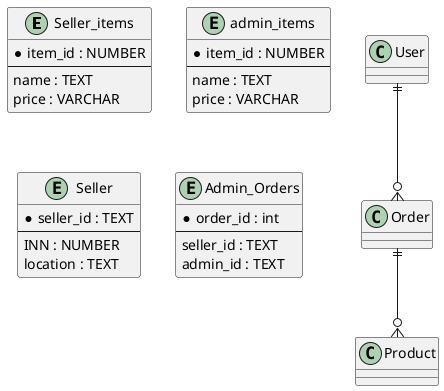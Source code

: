 @startuml

entity "Seller_items" {
  * item_id : NUMBER
  --
  name : TEXT
  price : VARCHAR
}

entity "admin_items" {
  * item_id : NUMBER
  --
  name : TEXT
  price : VARCHAR
}

entity "Seller" {
  * seller_id : TEXT
  --
  INN : NUMBER
  location : TEXT
}

entity "Admin_Orders" {
  * order_id : int
  --
  seller_id : TEXT
  admin_id : TEXT
}



User ||--o{ Order
Order ||--o{ Product
  
@enduml